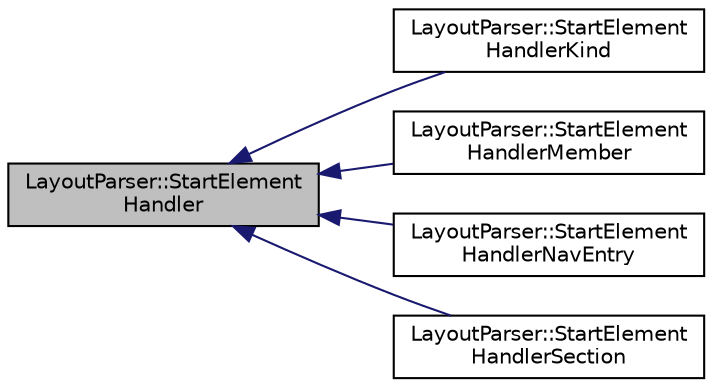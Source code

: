 digraph "LayoutParser::StartElementHandler"
{
 // INTERACTIVE_SVG=YES
  edge [fontname="Helvetica",fontsize="10",labelfontname="Helvetica",labelfontsize="10"];
  node [fontname="Helvetica",fontsize="10",shape=record];
  rankdir="LR";
  Node0 [label="LayoutParser::StartElement\lHandler",height=0.2,width=0.4,color="black", fillcolor="grey75", style="filled", fontcolor="black"];
  Node0 -> Node1 [dir="back",color="midnightblue",fontsize="10",style="solid",fontname="Helvetica"];
  Node1 [label="LayoutParser::StartElement\lHandlerKind",height=0.2,width=0.4,color="black", fillcolor="white", style="filled",URL="$d4/d2b/class_layout_parser_1_1_start_element_handler_kind.html"];
  Node0 -> Node2 [dir="back",color="midnightblue",fontsize="10",style="solid",fontname="Helvetica"];
  Node2 [label="LayoutParser::StartElement\lHandlerMember",height=0.2,width=0.4,color="black", fillcolor="white", style="filled",URL="$d2/d61/class_layout_parser_1_1_start_element_handler_member.html"];
  Node0 -> Node3 [dir="back",color="midnightblue",fontsize="10",style="solid",fontname="Helvetica"];
  Node3 [label="LayoutParser::StartElement\lHandlerNavEntry",height=0.2,width=0.4,color="black", fillcolor="white", style="filled",URL="$d0/ddf/class_layout_parser_1_1_start_element_handler_nav_entry.html"];
  Node0 -> Node4 [dir="back",color="midnightblue",fontsize="10",style="solid",fontname="Helvetica"];
  Node4 [label="LayoutParser::StartElement\lHandlerSection",height=0.2,width=0.4,color="black", fillcolor="white", style="filled",URL="$d3/d67/class_layout_parser_1_1_start_element_handler_section.html"];
}
